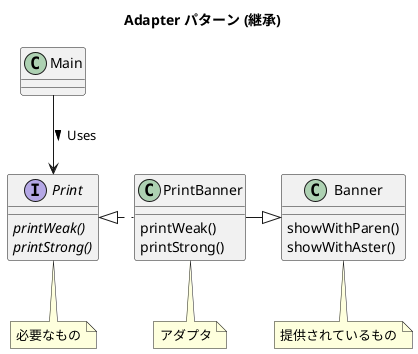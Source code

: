 @startuml

title Adapter パターン (継承)

'クラスとコメント
class Main {
}

interface Print {
    {abstract} printWeak()
    {abstract} printStrong()
}
note bottom of Print
    必要なもの
end note

class PrintBanner {
    printWeak()
    printStrong()
}
note bottom of PrintBanner
    アダプタ
end note

class Banner {
    showWithParen()
    showWithAster()
}
note bottom of Banner
    提供されているもの
end note

'関係
Main --> Print: Uses >
Print <|. PrintBanner
PrintBanner -|> Banner
' Aggregate -> Iterator : Create >
' Aggregate <|.. SampleAggregate
' Iterator <|.. SampleAggregateIterator
' SampleAggregate -o SampleAggregateIterator

@enduml

@startuml

title Adapter パターン (移譲)

'クラスとコメント
class Main {
}

abstract class Print {
    {abstract} printWeak()
    {abstract} printStrong()
}
note bottom of Print
    必要なもの
end note

class PrintBanner {
    banner
    printWeak()
    printStrong()
}
note bottom of PrintBanner
    アダプタ
end note

class Banner {
    showWithParen()
    showWithAster()
}
note bottom of Banner
    提供されているもの
end note

'関係
Main --> Print: Uses >
Print <|- PrintBanner
PrintBanner o- Banner
' Aggregate -> Iterator : Create >
' Aggregate <|.. SampleAggregate
' Iterator <|.. SampleAggregateIterator
' SampleAggregate -o SampleAggregateIterator

@enduml
